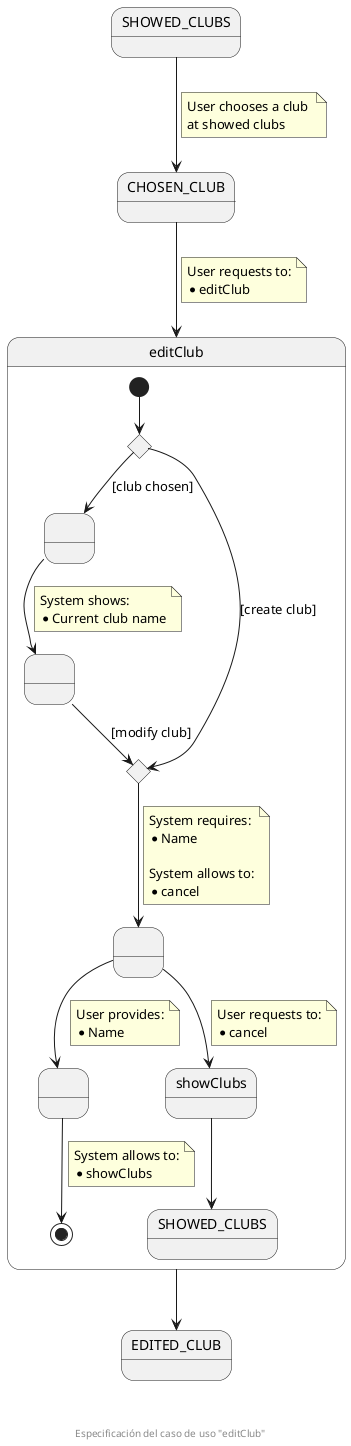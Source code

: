 @startuml
state SHOWED_CLUBS
state CHOSEN_CLUB
state editClub {
  state createOrModifyCHC <<choice>>
  state " " as providedClub
  state " " as showedData
  state createOrModifyCHC2 <<choice>>
  state " " as pendingData
  state " " as providedData
  [*] --> createOrModifyCHC
  createOrModifyCHC --> providedClub : [club chosen]
  createOrModifyCHC --> createOrModifyCHC2 : [create club]
  providedClub --> showedData
  note on link
    System shows:
    * Current club name
  end note
  showedData --> createOrModifyCHC2 : [modify club]
  createOrModifyCHC2 --> pendingData
  note on link
    System requires:
    * Name

    System allows to:
    * cancel
  end note
  pendingData --> showClubs
  note on link
    User requests to:
    * cancel
  end note
  showClubs --> SHOWED_CLUBS_F
  pendingData --> providedData 
  note on link
    User provides:
    * Name
  end note
  providedData --> [*]
  note on link
    System allows to:
    * showClubs
  end note
}
state EDITED_CLUB
state showClubs
state "SHOWED_CLUBS" as SHOWED_CLUBS_F

SHOWED_CLUBS --> CHOSEN_CLUB
note on link
  User chooses a club 
  at showed clubs
end note

CHOSEN_CLUB --> editClub
note on link
  User requests to:
  * editClub
end note

editClub --> EDITED_CLUB

footer \n\n\n Especificación del caso de uso "editClub"
@enduml
